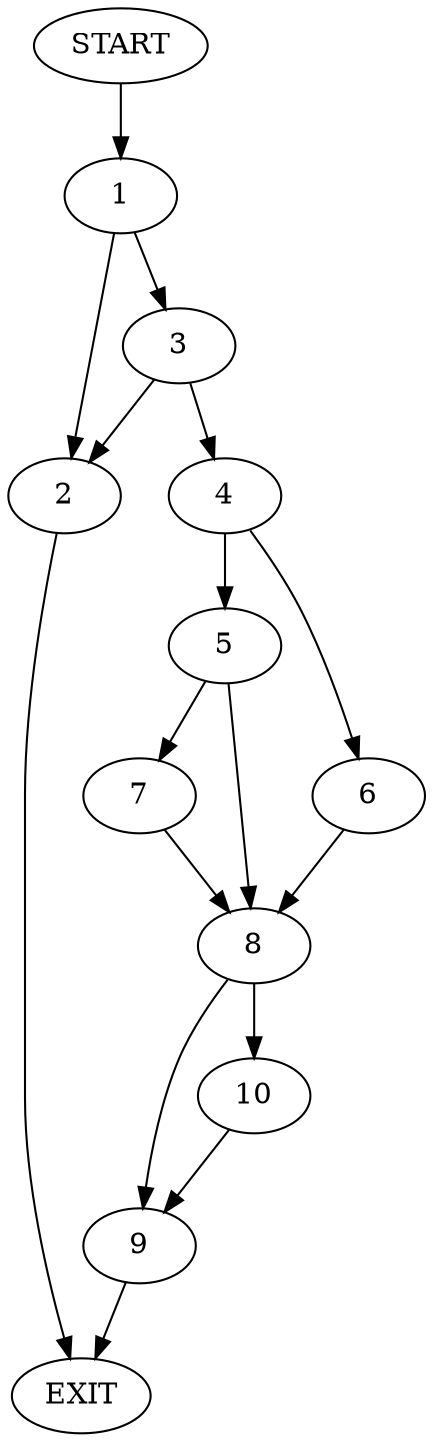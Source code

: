 digraph {
0 [label="START"]
11 [label="EXIT"]
0 -> 1
1 -> 2
1 -> 3
3 -> 2
3 -> 4
2 -> 11
4 -> 5
4 -> 6
5 -> 7
5 -> 8
6 -> 8
8 -> 9
8 -> 10
7 -> 8
10 -> 9
9 -> 11
}
